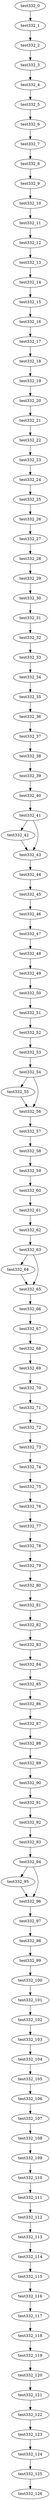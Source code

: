 digraph G {
test332_0->test332_1;
test332_1->test332_2;
test332_2->test332_3;
test332_3->test332_4;
test332_4->test332_5;
test332_5->test332_6;
test332_6->test332_7;
test332_7->test332_8;
test332_8->test332_9;
test332_9->test332_10;
test332_10->test332_11;
test332_11->test332_12;
test332_12->test332_13;
test332_13->test332_14;
test332_14->test332_15;
test332_15->test332_16;
test332_16->test332_17;
test332_17->test332_18;
test332_18->test332_19;
test332_19->test332_20;
test332_20->test332_21;
test332_21->test332_22;
test332_22->test332_23;
test332_23->test332_24;
test332_24->test332_25;
test332_25->test332_26;
test332_26->test332_27;
test332_27->test332_28;
test332_28->test332_29;
test332_29->test332_30;
test332_30->test332_31;
test332_31->test332_32;
test332_32->test332_33;
test332_33->test332_34;
test332_34->test332_35;
test332_35->test332_36;
test332_36->test332_37;
test332_37->test332_38;
test332_38->test332_39;
test332_39->test332_40;
test332_40->test332_41;
test332_41->test332_42;
test332_41->test332_43;
test332_42->test332_43;
test332_43->test332_44;
test332_44->test332_45;
test332_45->test332_46;
test332_46->test332_47;
test332_47->test332_48;
test332_48->test332_49;
test332_49->test332_50;
test332_50->test332_51;
test332_51->test332_52;
test332_52->test332_53;
test332_53->test332_54;
test332_54->test332_55;
test332_54->test332_56;
test332_55->test332_56;
test332_56->test332_57;
test332_57->test332_58;
test332_58->test332_59;
test332_59->test332_60;
test332_60->test332_61;
test332_61->test332_62;
test332_62->test332_63;
test332_63->test332_64;
test332_63->test332_65;
test332_64->test332_65;
test332_65->test332_66;
test332_66->test332_67;
test332_67->test332_68;
test332_68->test332_69;
test332_69->test332_70;
test332_70->test332_71;
test332_71->test332_72;
test332_72->test332_73;
test332_73->test332_74;
test332_74->test332_75;
test332_75->test332_76;
test332_76->test332_77;
test332_77->test332_78;
test332_78->test332_79;
test332_79->test332_80;
test332_80->test332_81;
test332_81->test332_82;
test332_82->test332_83;
test332_83->test332_84;
test332_84->test332_85;
test332_85->test332_86;
test332_86->test332_87;
test332_87->test332_88;
test332_88->test332_89;
test332_89->test332_90;
test332_90->test332_91;
test332_91->test332_92;
test332_92->test332_93;
test332_93->test332_94;
test332_94->test332_95;
test332_94->test332_96;
test332_95->test332_96;
test332_96->test332_97;
test332_97->test332_98;
test332_98->test332_99;
test332_99->test332_100;
test332_100->test332_101;
test332_101->test332_102;
test332_102->test332_103;
test332_103->test332_104;
test332_104->test332_105;
test332_105->test332_106;
test332_106->test332_107;
test332_107->test332_108;
test332_108->test332_109;
test332_109->test332_110;
test332_110->test332_111;
test332_111->test332_112;
test332_112->test332_113;
test332_113->test332_114;
test332_114->test332_115;
test332_115->test332_116;
test332_116->test332_117;
test332_117->test332_118;
test332_118->test332_119;
test332_119->test332_120;
test332_120->test332_121;
test332_121->test332_122;
test332_122->test332_123;
test332_123->test332_124;
test332_124->test332_125;
test332_125->test332_126;

}
